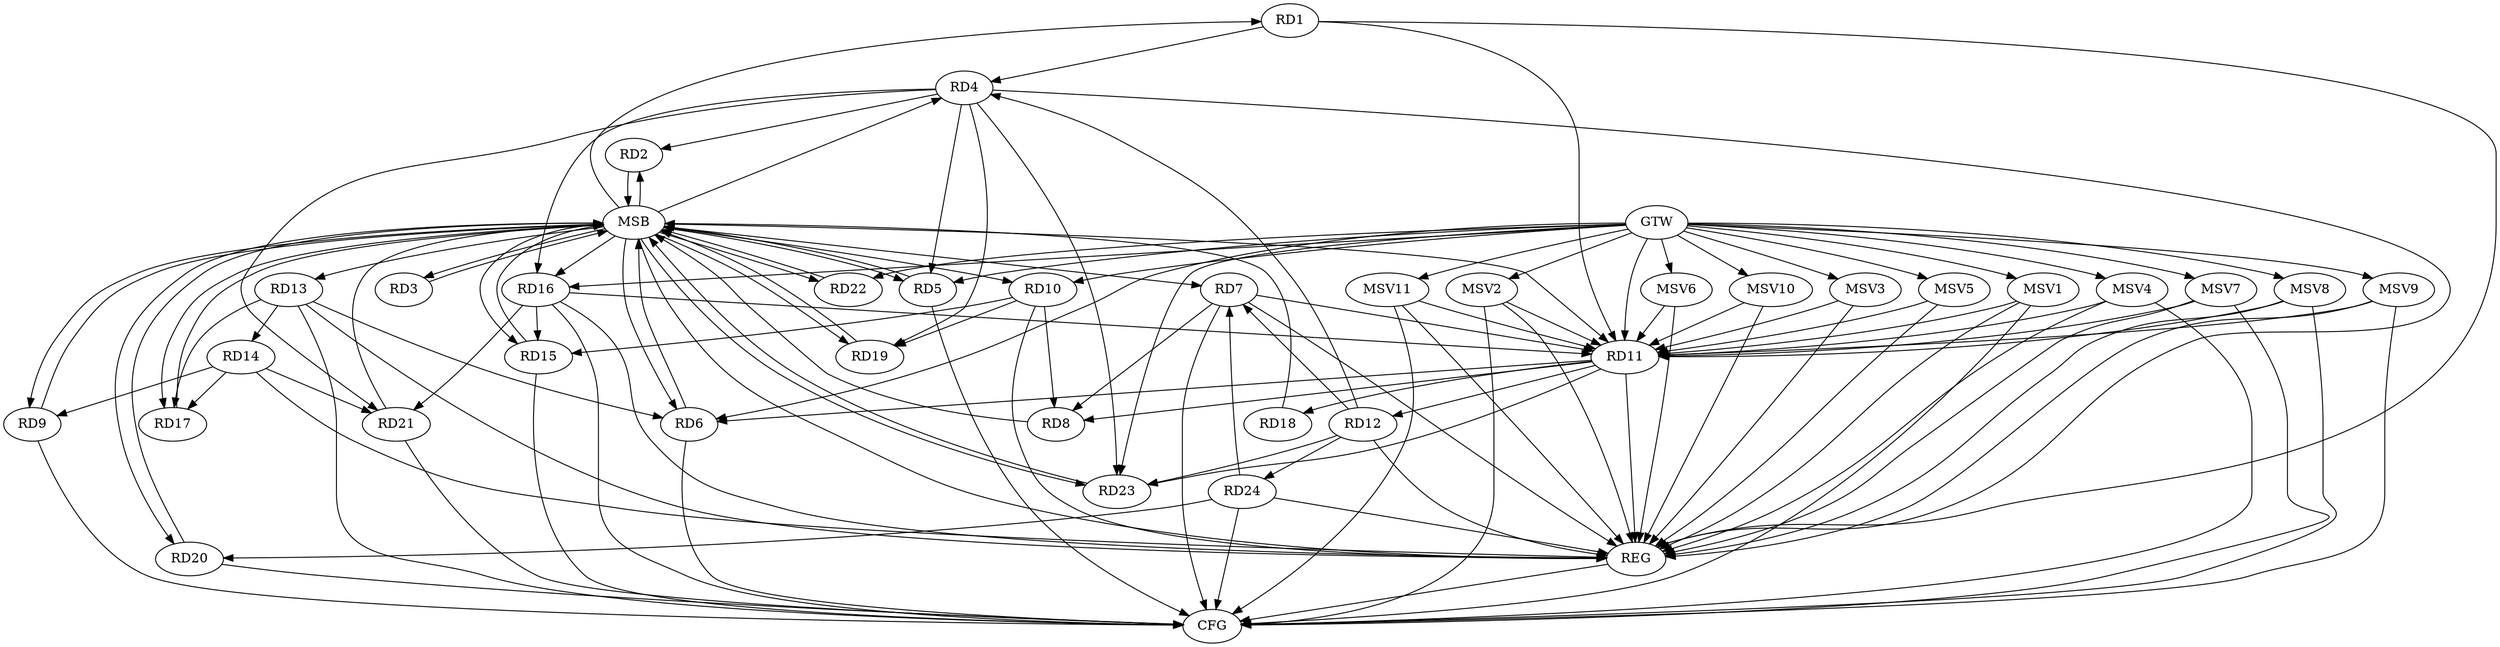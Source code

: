 strict digraph G {
  RD1 [ label="RD1" ];
  RD2 [ label="RD2" ];
  RD3 [ label="RD3" ];
  RD4 [ label="RD4" ];
  RD5 [ label="RD5" ];
  RD6 [ label="RD6" ];
  RD7 [ label="RD7" ];
  RD8 [ label="RD8" ];
  RD9 [ label="RD9" ];
  RD10 [ label="RD10" ];
  RD11 [ label="RD11" ];
  RD12 [ label="RD12" ];
  RD13 [ label="RD13" ];
  RD14 [ label="RD14" ];
  RD15 [ label="RD15" ];
  RD16 [ label="RD16" ];
  RD17 [ label="RD17" ];
  RD18 [ label="RD18" ];
  RD19 [ label="RD19" ];
  RD20 [ label="RD20" ];
  RD21 [ label="RD21" ];
  RD22 [ label="RD22" ];
  RD23 [ label="RD23" ];
  RD24 [ label="RD24" ];
  GTW [ label="GTW" ];
  REG [ label="REG" ];
  MSB [ label="MSB" ];
  CFG [ label="CFG" ];
  MSV1 [ label="MSV1" ];
  MSV2 [ label="MSV2" ];
  MSV3 [ label="MSV3" ];
  MSV4 [ label="MSV4" ];
  MSV5 [ label="MSV5" ];
  MSV6 [ label="MSV6" ];
  MSV7 [ label="MSV7" ];
  MSV8 [ label="MSV8" ];
  MSV9 [ label="MSV9" ];
  MSV10 [ label="MSV10" ];
  MSV11 [ label="MSV11" ];
  RD1 -> RD4;
  RD1 -> RD11;
  RD4 -> RD2;
  RD4 -> RD5;
  RD12 -> RD4;
  RD4 -> RD16;
  RD4 -> RD19;
  RD4 -> RD21;
  RD4 -> RD23;
  RD11 -> RD6;
  RD13 -> RD6;
  RD7 -> RD8;
  RD7 -> RD11;
  RD12 -> RD7;
  RD24 -> RD7;
  RD10 -> RD8;
  RD11 -> RD8;
  RD14 -> RD9;
  RD10 -> RD15;
  RD10 -> RD19;
  RD11 -> RD12;
  RD16 -> RD11;
  RD11 -> RD18;
  RD11 -> RD23;
  RD12 -> RD23;
  RD12 -> RD24;
  RD13 -> RD14;
  RD13 -> RD17;
  RD14 -> RD17;
  RD14 -> RD21;
  RD16 -> RD15;
  RD16 -> RD21;
  RD24 -> RD20;
  GTW -> RD5;
  GTW -> RD11;
  GTW -> RD10;
  GTW -> RD22;
  GTW -> RD16;
  GTW -> RD23;
  GTW -> RD6;
  RD1 -> REG;
  RD4 -> REG;
  RD7 -> REG;
  RD10 -> REG;
  RD11 -> REG;
  RD12 -> REG;
  RD13 -> REG;
  RD14 -> REG;
  RD16 -> REG;
  RD24 -> REG;
  RD2 -> MSB;
  MSB -> RD7;
  MSB -> RD9;
  MSB -> RD23;
  MSB -> REG;
  RD3 -> MSB;
  RD5 -> MSB;
  MSB -> RD11;
  RD6 -> MSB;
  RD8 -> MSB;
  MSB -> RD6;
  RD9 -> MSB;
  MSB -> RD3;
  RD15 -> MSB;
  MSB -> RD4;
  MSB -> RD13;
  MSB -> RD19;
  RD17 -> MSB;
  MSB -> RD2;
  RD18 -> MSB;
  MSB -> RD17;
  RD19 -> MSB;
  MSB -> RD10;
  MSB -> RD16;
  RD20 -> MSB;
  MSB -> RD5;
  MSB -> RD22;
  RD21 -> MSB;
  MSB -> RD1;
  MSB -> RD15;
  MSB -> RD20;
  RD22 -> MSB;
  RD23 -> MSB;
  RD20 -> CFG;
  RD16 -> CFG;
  RD6 -> CFG;
  RD13 -> CFG;
  RD24 -> CFG;
  RD7 -> CFG;
  RD5 -> CFG;
  RD21 -> CFG;
  RD15 -> CFG;
  RD9 -> CFG;
  REG -> CFG;
  MSV1 -> RD11;
  GTW -> MSV1;
  MSV1 -> REG;
  MSV1 -> CFG;
  MSV2 -> RD11;
  GTW -> MSV2;
  MSV2 -> REG;
  MSV2 -> CFG;
  MSV3 -> RD11;
  GTW -> MSV3;
  MSV3 -> REG;
  MSV4 -> RD11;
  GTW -> MSV4;
  MSV4 -> REG;
  MSV4 -> CFG;
  MSV5 -> RD11;
  GTW -> MSV5;
  MSV5 -> REG;
  MSV6 -> RD11;
  GTW -> MSV6;
  MSV6 -> REG;
  MSV7 -> RD11;
  GTW -> MSV7;
  MSV7 -> REG;
  MSV7 -> CFG;
  MSV8 -> RD11;
  MSV9 -> RD11;
  GTW -> MSV8;
  MSV8 -> REG;
  MSV8 -> CFG;
  GTW -> MSV9;
  MSV9 -> REG;
  MSV9 -> CFG;
  MSV10 -> RD11;
  GTW -> MSV10;
  MSV10 -> REG;
  MSV11 -> RD11;
  GTW -> MSV11;
  MSV11 -> REG;
  MSV11 -> CFG;
}
